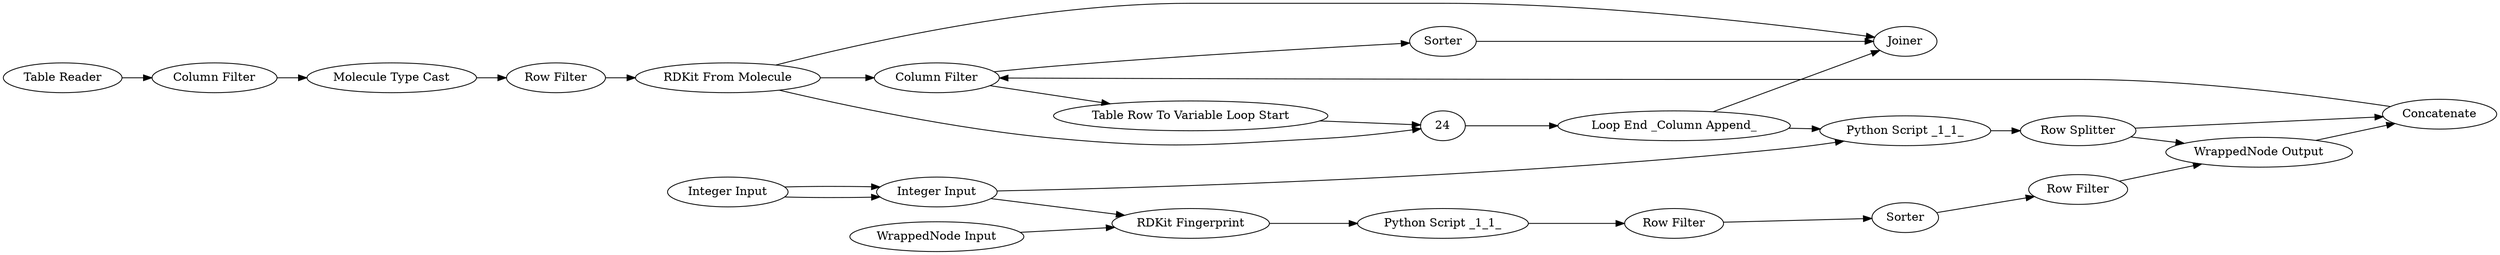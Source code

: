 digraph {
	1 [label="Table Reader"]
	2 [label="Column Filter"]
	4 [label="Molecule Type Cast"]
	5 [label="Row Filter"]
	14 [label="RDKit From Molecule"]
	23 [label="Table Row To Variable Loop Start"]
	17 [label="Integer Input"]
	18 [label="Integer Input"]
	20 [label="RDKit Molecule Highlighting"]
	26 [label="WrappedNode Input"]
	27 [label="WrappedNode Output"]
	28 [label="Column Filter"]
	29 [label="Row Splitter"]
	30 [label=Concatenate]
	31 [label=Sorter]
	32 [label="Python Script _1_1_"]
	26 [label="Loop End _Column Append_"]
	27 [label=Joiner]
	3 [label="RDKit Fingerprint"]
	8 [label="Row Filter"]
	10 [label=Sorter]
	11 [label="Row Filter"]
	17 [label="Integer Input"]
	18 [label="Integer Input"]
	19 [label="WrappedNode Input"]
	20 [label="WrappedNode Output"]
	21 [label="Python Script _1_1_"]
	17 -> 32
	18 -> 17
	20 -> 30
	26 -> 32
	28 -> 31
	29 -> 30
	29 -> 20
	30 -> 28
	31 -> 27
	32 -> 29
	3 -> 21
	8 -> 10
	10 -> 11
	11 -> 20
	17 -> 3
	18 -> 17
	19 -> 3
	21 -> 8
	1 -> 2
	2 -> 4
	4 -> 5
	5 -> 14
	14 -> 28
	14 -> 27
	14 -> 24
	23 -> 24
	24 -> 26
	26 -> 27
	28 -> 23
	rankdir=LR
}
